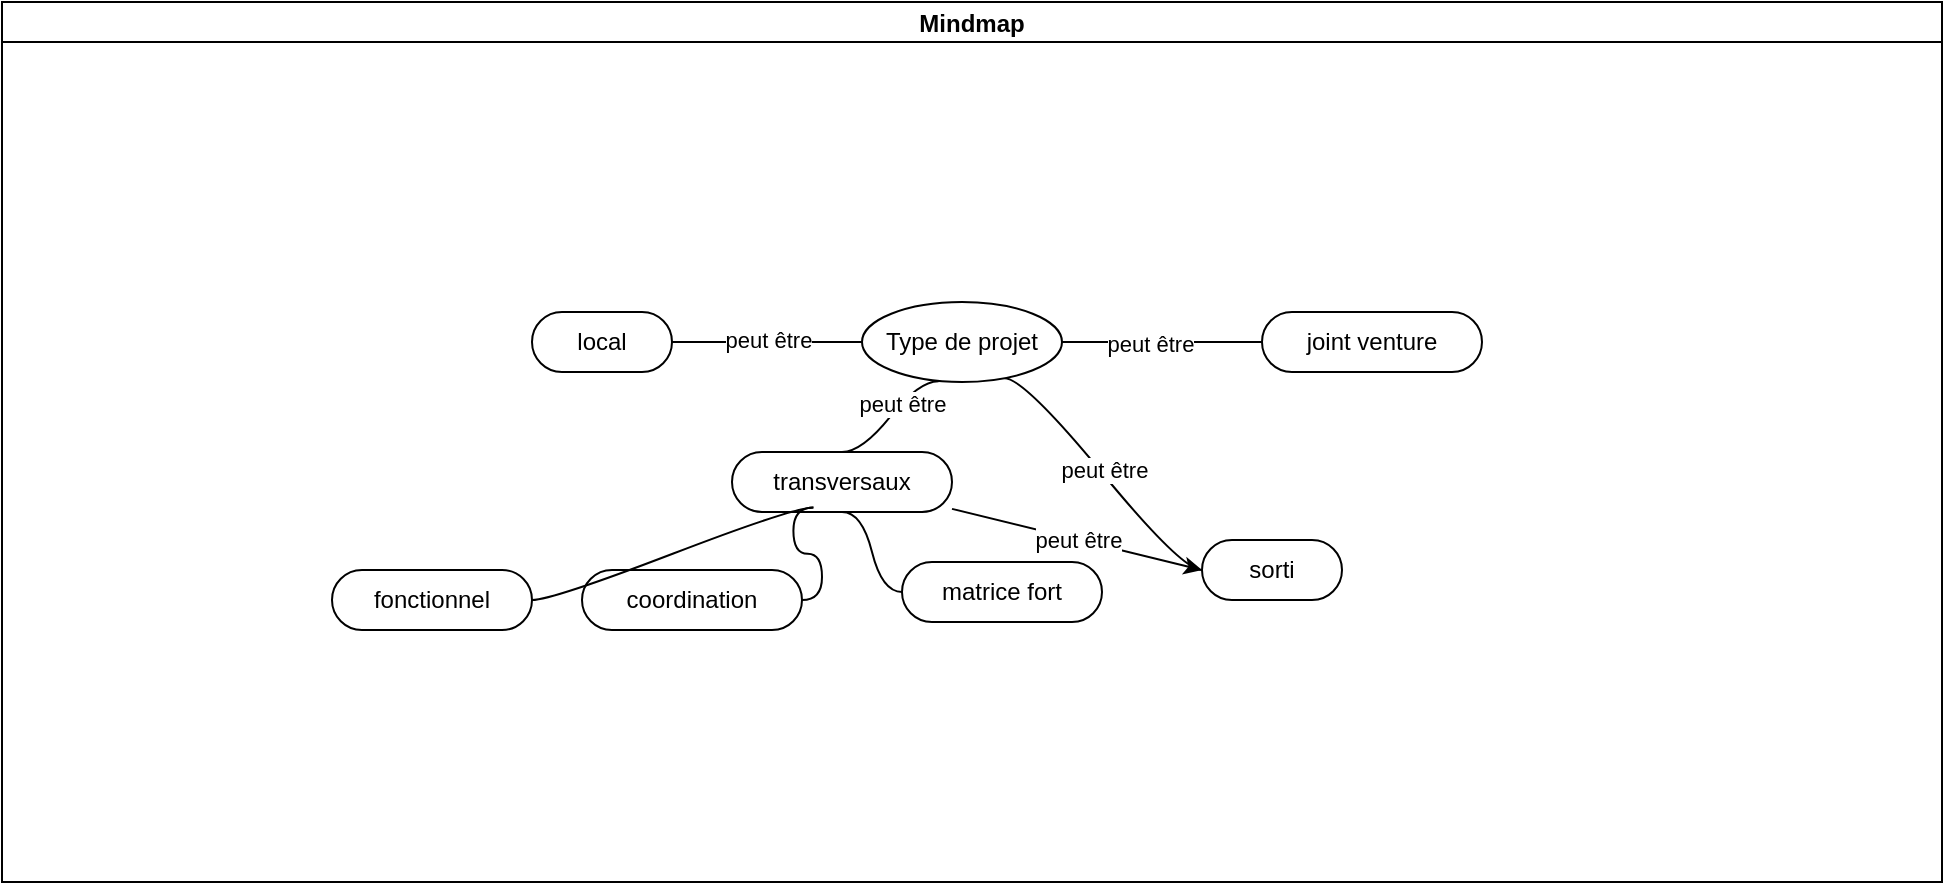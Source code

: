 <mxfile version="24.7.17">
  <diagram name="Page-1" id="FDV19de-55_DVJbtxGWt">
    <mxGraphModel dx="1140" dy="635" grid="1" gridSize="10" guides="1" tooltips="1" connect="1" arrows="1" fold="1" page="1" pageScale="1" pageWidth="1169" pageHeight="827" math="0" shadow="0">
      <root>
        <mxCell id="0" />
        <mxCell id="1" parent="0" />
        <mxCell id="NcPYP_LeRK5lW-dNlkG_-1" value="Mindmap" style="swimlane;startSize=20;horizontal=1;containerType=tree;" vertex="1" parent="1">
          <mxGeometry x="60" y="130" width="970" height="440" as="geometry" />
        </mxCell>
        <mxCell id="NcPYP_LeRK5lW-dNlkG_-2" value="" style="edgeStyle=entityRelationEdgeStyle;startArrow=none;endArrow=none;segment=10;curved=1;sourcePerimeterSpacing=0;targetPerimeterSpacing=0;rounded=0;" edge="1" parent="NcPYP_LeRK5lW-dNlkG_-1" source="NcPYP_LeRK5lW-dNlkG_-6" target="NcPYP_LeRK5lW-dNlkG_-7">
          <mxGeometry relative="1" as="geometry" />
        </mxCell>
        <mxCell id="NcPYP_LeRK5lW-dNlkG_-31" value="peut être" style="edgeLabel;html=1;align=center;verticalAlign=middle;resizable=0;points=[];" vertex="1" connectable="0" parent="NcPYP_LeRK5lW-dNlkG_-2">
          <mxGeometry x="-0.12" y="-1" relative="1" as="geometry">
            <mxPoint as="offset" />
          </mxGeometry>
        </mxCell>
        <mxCell id="NcPYP_LeRK5lW-dNlkG_-4" value="" style="edgeStyle=entityRelationEdgeStyle;startArrow=none;endArrow=none;segment=10;curved=1;sourcePerimeterSpacing=0;targetPerimeterSpacing=0;rounded=0;exitX=0.71;exitY=0.95;exitDx=0;exitDy=0;exitPerimeter=0;entryX=0;entryY=0.5;entryDx=0;entryDy=0;" edge="1" parent="NcPYP_LeRK5lW-dNlkG_-1" source="NcPYP_LeRK5lW-dNlkG_-6" target="NcPYP_LeRK5lW-dNlkG_-12">
          <mxGeometry relative="1" as="geometry">
            <mxPoint x="450" y="170" as="sourcePoint" />
            <mxPoint x="510" y="240" as="targetPoint" />
            <Array as="points">
              <mxPoint x="460" y="210" />
              <mxPoint x="410" y="230" />
            </Array>
          </mxGeometry>
        </mxCell>
        <mxCell id="NcPYP_LeRK5lW-dNlkG_-33" value="peut être" style="edgeLabel;html=1;align=center;verticalAlign=middle;resizable=0;points=[];" vertex="1" connectable="0" parent="NcPYP_LeRK5lW-dNlkG_-4">
          <mxGeometry x="-0.023" y="2" relative="1" as="geometry">
            <mxPoint as="offset" />
          </mxGeometry>
        </mxCell>
        <mxCell id="NcPYP_LeRK5lW-dNlkG_-6" value="Type de projet " style="ellipse;whiteSpace=wrap;html=1;align=center;treeFolding=1;treeMoving=1;newEdgeStyle={&quot;edgeStyle&quot;:&quot;entityRelationEdgeStyle&quot;,&quot;startArrow&quot;:&quot;none&quot;,&quot;endArrow&quot;:&quot;none&quot;,&quot;segment&quot;:10,&quot;curved&quot;:1,&quot;sourcePerimeterSpacing&quot;:0,&quot;targetPerimeterSpacing&quot;:0};" vertex="1" parent="NcPYP_LeRK5lW-dNlkG_-1">
          <mxGeometry x="430" y="150" width="100" height="40" as="geometry" />
        </mxCell>
        <mxCell id="NcPYP_LeRK5lW-dNlkG_-7" value="joint venture" style="whiteSpace=wrap;html=1;rounded=1;arcSize=50;align=center;verticalAlign=middle;strokeWidth=1;autosize=1;spacing=4;treeFolding=1;treeMoving=1;newEdgeStyle={&quot;edgeStyle&quot;:&quot;entityRelationEdgeStyle&quot;,&quot;startArrow&quot;:&quot;none&quot;,&quot;endArrow&quot;:&quot;none&quot;,&quot;segment&quot;:10,&quot;curved&quot;:1,&quot;sourcePerimeterSpacing&quot;:0,&quot;targetPerimeterSpacing&quot;:0};" vertex="1" parent="NcPYP_LeRK5lW-dNlkG_-1">
          <mxGeometry x="630" y="155" width="110" height="30" as="geometry" />
        </mxCell>
        <mxCell id="NcPYP_LeRK5lW-dNlkG_-9" value="local" style="whiteSpace=wrap;html=1;rounded=1;arcSize=50;align=center;verticalAlign=middle;strokeWidth=1;autosize=1;spacing=4;treeFolding=1;treeMoving=1;newEdgeStyle={&quot;edgeStyle&quot;:&quot;entityRelationEdgeStyle&quot;,&quot;startArrow&quot;:&quot;none&quot;,&quot;endArrow&quot;:&quot;none&quot;,&quot;segment&quot;:10,&quot;curved&quot;:1,&quot;sourcePerimeterSpacing&quot;:0,&quot;targetPerimeterSpacing&quot;:0};" vertex="1" parent="NcPYP_LeRK5lW-dNlkG_-1">
          <mxGeometry x="265" y="155" width="70" height="30" as="geometry" />
        </mxCell>
        <mxCell id="NcPYP_LeRK5lW-dNlkG_-11" value="" style="edgeStyle=entityRelationEdgeStyle;startArrow=none;endArrow=none;segment=10;curved=1;sourcePerimeterSpacing=0;targetPerimeterSpacing=0;rounded=0;exitX=0.383;exitY=0.992;exitDx=0;exitDy=0;exitPerimeter=0;entryX=0.5;entryY=0;entryDx=0;entryDy=0;" edge="1" target="NcPYP_LeRK5lW-dNlkG_-14" source="NcPYP_LeRK5lW-dNlkG_-6" parent="NcPYP_LeRK5lW-dNlkG_-1">
          <mxGeometry relative="1" as="geometry">
            <mxPoint x="470" y="290" as="sourcePoint" />
          </mxGeometry>
        </mxCell>
        <mxCell id="NcPYP_LeRK5lW-dNlkG_-34" value="peut être" style="edgeLabel;html=1;align=center;verticalAlign=middle;resizable=0;points=[];" vertex="1" connectable="0" parent="NcPYP_LeRK5lW-dNlkG_-11">
          <mxGeometry x="-0.272" relative="1" as="geometry">
            <mxPoint as="offset" />
          </mxGeometry>
        </mxCell>
        <mxCell id="NcPYP_LeRK5lW-dNlkG_-12" value="sorti" style="whiteSpace=wrap;html=1;rounded=1;arcSize=50;align=center;verticalAlign=middle;strokeWidth=1;autosize=1;spacing=4;treeFolding=1;treeMoving=1;newEdgeStyle={&quot;edgeStyle&quot;:&quot;entityRelationEdgeStyle&quot;,&quot;startArrow&quot;:&quot;none&quot;,&quot;endArrow&quot;:&quot;none&quot;,&quot;segment&quot;:10,&quot;curved&quot;:1,&quot;sourcePerimeterSpacing&quot;:0,&quot;targetPerimeterSpacing&quot;:0};" vertex="1" parent="NcPYP_LeRK5lW-dNlkG_-1">
          <mxGeometry x="600" y="269" width="70" height="30" as="geometry" />
        </mxCell>
        <mxCell id="NcPYP_LeRK5lW-dNlkG_-13" value="" style="edgeStyle=entityRelationEdgeStyle;startArrow=none;endArrow=none;segment=10;curved=1;sourcePerimeterSpacing=0;targetPerimeterSpacing=0;rounded=0;exitX=0;exitY=0.5;exitDx=0;exitDy=0;" edge="1" target="NcPYP_LeRK5lW-dNlkG_-9" source="NcPYP_LeRK5lW-dNlkG_-6" parent="NcPYP_LeRK5lW-dNlkG_-1">
          <mxGeometry relative="1" as="geometry">
            <mxPoint x="507" y="307" as="sourcePoint" />
          </mxGeometry>
        </mxCell>
        <mxCell id="NcPYP_LeRK5lW-dNlkG_-30" value="peut être" style="edgeLabel;html=1;align=center;verticalAlign=middle;resizable=0;points=[];" vertex="1" connectable="0" parent="NcPYP_LeRK5lW-dNlkG_-13">
          <mxGeometry x="-0.004" y="-1" relative="1" as="geometry">
            <mxPoint as="offset" />
          </mxGeometry>
        </mxCell>
        <mxCell id="NcPYP_LeRK5lW-dNlkG_-14" value="transversaux" style="whiteSpace=wrap;html=1;rounded=1;arcSize=50;align=center;verticalAlign=middle;strokeWidth=1;autosize=1;spacing=4;treeFolding=1;treeMoving=1;newEdgeStyle={&quot;edgeStyle&quot;:&quot;entityRelationEdgeStyle&quot;,&quot;startArrow&quot;:&quot;none&quot;,&quot;endArrow&quot;:&quot;none&quot;,&quot;segment&quot;:10,&quot;curved&quot;:1,&quot;sourcePerimeterSpacing&quot;:0,&quot;targetPerimeterSpacing&quot;:0};" vertex="1" parent="NcPYP_LeRK5lW-dNlkG_-1">
          <mxGeometry x="365" y="225" width="110" height="30" as="geometry" />
        </mxCell>
        <mxCell id="NcPYP_LeRK5lW-dNlkG_-22" value="" style="edgeStyle=entityRelationEdgeStyle;startArrow=none;endArrow=none;segment=10;curved=1;sourcePerimeterSpacing=0;targetPerimeterSpacing=0;rounded=0;exitX=0.5;exitY=1;exitDx=0;exitDy=0;" edge="1" target="NcPYP_LeRK5lW-dNlkG_-23" source="NcPYP_LeRK5lW-dNlkG_-14" parent="NcPYP_LeRK5lW-dNlkG_-1">
          <mxGeometry relative="1" as="geometry">
            <mxPoint x="507" y="307" as="sourcePoint" />
            <Array as="points">
              <mxPoint x="420" y="290" />
              <mxPoint x="430" y="300" />
              <mxPoint x="420" y="290" />
              <mxPoint x="410" y="280" />
            </Array>
          </mxGeometry>
        </mxCell>
        <mxCell id="NcPYP_LeRK5lW-dNlkG_-23" value="matrice fort" style="whiteSpace=wrap;html=1;rounded=1;arcSize=50;align=center;verticalAlign=middle;strokeWidth=1;autosize=1;spacing=4;treeFolding=1;treeMoving=1;newEdgeStyle={&quot;edgeStyle&quot;:&quot;entityRelationEdgeStyle&quot;,&quot;startArrow&quot;:&quot;none&quot;,&quot;endArrow&quot;:&quot;none&quot;,&quot;segment&quot;:10,&quot;curved&quot;:1,&quot;sourcePerimeterSpacing&quot;:0,&quot;targetPerimeterSpacing&quot;:0};" vertex="1" parent="NcPYP_LeRK5lW-dNlkG_-1">
          <mxGeometry x="450" y="280" width="100" height="30" as="geometry" />
        </mxCell>
        <mxCell id="NcPYP_LeRK5lW-dNlkG_-24" value="" style="edgeStyle=entityRelationEdgeStyle;startArrow=none;endArrow=none;segment=10;curved=1;sourcePerimeterSpacing=0;targetPerimeterSpacing=0;rounded=0;exitX=0.37;exitY=0.925;exitDx=0;exitDy=0;exitPerimeter=0;" edge="1" target="NcPYP_LeRK5lW-dNlkG_-25" source="NcPYP_LeRK5lW-dNlkG_-14" parent="NcPYP_LeRK5lW-dNlkG_-1">
          <mxGeometry relative="1" as="geometry">
            <mxPoint x="507" y="307" as="sourcePoint" />
          </mxGeometry>
        </mxCell>
        <mxCell id="NcPYP_LeRK5lW-dNlkG_-25" value="coordination" style="whiteSpace=wrap;html=1;rounded=1;arcSize=50;align=center;verticalAlign=middle;strokeWidth=1;autosize=1;spacing=4;treeFolding=1;treeMoving=1;newEdgeStyle={&quot;edgeStyle&quot;:&quot;entityRelationEdgeStyle&quot;,&quot;startArrow&quot;:&quot;none&quot;,&quot;endArrow&quot;:&quot;none&quot;,&quot;segment&quot;:10,&quot;curved&quot;:1,&quot;sourcePerimeterSpacing&quot;:0,&quot;targetPerimeterSpacing&quot;:0};" vertex="1" parent="NcPYP_LeRK5lW-dNlkG_-1">
          <mxGeometry x="290" y="284" width="110" height="30" as="geometry" />
        </mxCell>
        <mxCell id="NcPYP_LeRK5lW-dNlkG_-26" value="" style="edgeStyle=entityRelationEdgeStyle;startArrow=none;endArrow=none;segment=10;curved=1;sourcePerimeterSpacing=0;targetPerimeterSpacing=0;rounded=0;exitX=0.37;exitY=0.925;exitDx=0;exitDy=0;exitPerimeter=0;" edge="1" target="NcPYP_LeRK5lW-dNlkG_-27" source="NcPYP_LeRK5lW-dNlkG_-14" parent="NcPYP_LeRK5lW-dNlkG_-1">
          <mxGeometry relative="1" as="geometry">
            <mxPoint x="507" y="307" as="sourcePoint" />
          </mxGeometry>
        </mxCell>
        <mxCell id="NcPYP_LeRK5lW-dNlkG_-27" value="fonctionnel" style="whiteSpace=wrap;html=1;rounded=1;arcSize=50;align=center;verticalAlign=middle;strokeWidth=1;autosize=1;spacing=4;treeFolding=1;treeMoving=1;newEdgeStyle={&quot;edgeStyle&quot;:&quot;entityRelationEdgeStyle&quot;,&quot;startArrow&quot;:&quot;none&quot;,&quot;endArrow&quot;:&quot;none&quot;,&quot;segment&quot;:10,&quot;curved&quot;:1,&quot;sourcePerimeterSpacing&quot;:0,&quot;targetPerimeterSpacing&quot;:0};" vertex="1" parent="NcPYP_LeRK5lW-dNlkG_-1">
          <mxGeometry x="165" y="284" width="100" height="30" as="geometry" />
        </mxCell>
        <mxCell id="NcPYP_LeRK5lW-dNlkG_-29" value="peut être" style="endArrow=classic;html=1;rounded=0;entryX=0;entryY=0.5;entryDx=0;entryDy=0;" edge="1" parent="NcPYP_LeRK5lW-dNlkG_-1" source="NcPYP_LeRK5lW-dNlkG_-14" target="NcPYP_LeRK5lW-dNlkG_-12">
          <mxGeometry width="50" height="50" relative="1" as="geometry">
            <mxPoint x="500" y="290" as="sourcePoint" />
            <mxPoint x="600" y="240" as="targetPoint" />
          </mxGeometry>
        </mxCell>
      </root>
    </mxGraphModel>
  </diagram>
</mxfile>
